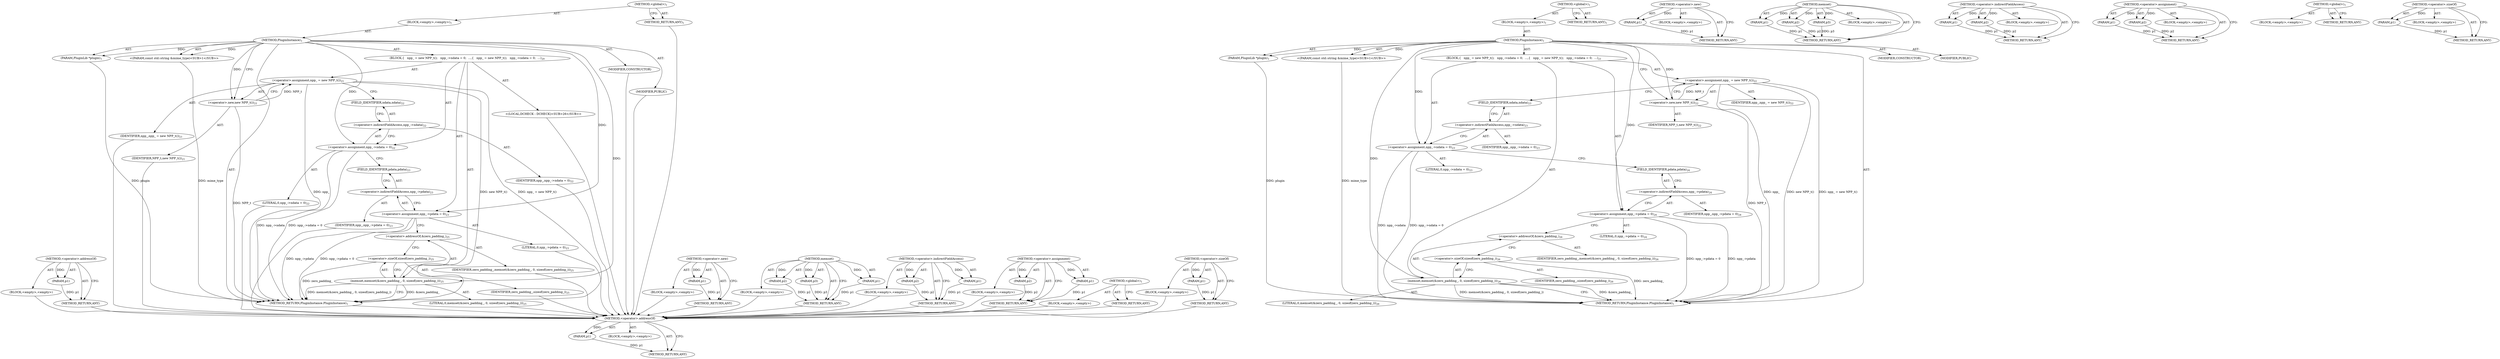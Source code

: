 digraph "&lt;operator&gt;.sizeOf" {
vulnerable_84 [label=<(METHOD,&lt;operator&gt;.addressOf)>];
vulnerable_85 [label=<(PARAM,p1)>];
vulnerable_86 [label=<(BLOCK,&lt;empty&gt;,&lt;empty&gt;)>];
vulnerable_87 [label=<(METHOD_RETURN,ANY)>];
vulnerable_6 [label=<(METHOD,&lt;global&gt;)<SUB>1</SUB>>];
vulnerable_7 [label=<(BLOCK,&lt;empty&gt;,&lt;empty&gt;)<SUB>1</SUB>>];
vulnerable_8 [label=<(METHOD,PluginInstance)<SUB>1</SUB>>];
vulnerable_9 [label=<(PARAM,PluginLib *plugin)<SUB>1</SUB>>];
vulnerable_10 [label="<(PARAM,const std::string &amp;mime_type)<SUB>1</SUB>>"];
vulnerable_11 [label=<(BLOCK,{
   npp_ = new NPP_t();
   npp_-&gt;ndata = 0;
  ...,{
   npp_ = new NPP_t();
   npp_-&gt;ndata = 0;
  ...)<SUB>20</SUB>>];
vulnerable_12 [label=<(&lt;operator&gt;.assignment,npp_ = new NPP_t())<SUB>21</SUB>>];
vulnerable_13 [label=<(IDENTIFIER,npp_,npp_ = new NPP_t())<SUB>21</SUB>>];
vulnerable_14 [label=<(&lt;operator&gt;.new,new NPP_t())<SUB>21</SUB>>];
vulnerable_15 [label=<(IDENTIFIER,NPP_t,new NPP_t())<SUB>21</SUB>>];
vulnerable_16 [label=<(&lt;operator&gt;.assignment,npp_-&gt;ndata = 0)<SUB>22</SUB>>];
vulnerable_17 [label=<(&lt;operator&gt;.indirectFieldAccess,npp_-&gt;ndata)<SUB>22</SUB>>];
vulnerable_18 [label=<(IDENTIFIER,npp_,npp_-&gt;ndata = 0)<SUB>22</SUB>>];
vulnerable_19 [label=<(FIELD_IDENTIFIER,ndata,ndata)<SUB>22</SUB>>];
vulnerable_20 [label=<(LITERAL,0,npp_-&gt;ndata = 0)<SUB>22</SUB>>];
vulnerable_21 [label=<(&lt;operator&gt;.assignment,npp_-&gt;pdata = 0)<SUB>23</SUB>>];
vulnerable_22 [label=<(&lt;operator&gt;.indirectFieldAccess,npp_-&gt;pdata)<SUB>23</SUB>>];
vulnerable_23 [label=<(IDENTIFIER,npp_,npp_-&gt;pdata = 0)<SUB>23</SUB>>];
vulnerable_24 [label=<(FIELD_IDENTIFIER,pdata,pdata)<SUB>23</SUB>>];
vulnerable_25 [label=<(LITERAL,0,npp_-&gt;pdata = 0)<SUB>23</SUB>>];
vulnerable_26 [label=<(memset,memset(&amp;zero_padding_, 0, sizeof(zero_padding_)))<SUB>25</SUB>>];
vulnerable_27 [label=<(&lt;operator&gt;.addressOf,&amp;zero_padding_)<SUB>25</SUB>>];
vulnerable_28 [label=<(IDENTIFIER,zero_padding_,memset(&amp;zero_padding_, 0, sizeof(zero_padding_)))<SUB>25</SUB>>];
vulnerable_29 [label=<(LITERAL,0,memset(&amp;zero_padding_, 0, sizeof(zero_padding_)))<SUB>25</SUB>>];
vulnerable_30 [label=<(&lt;operator&gt;.sizeOf,sizeof(zero_padding_))<SUB>25</SUB>>];
vulnerable_31 [label=<(IDENTIFIER,zero_padding_,sizeof(zero_padding_))<SUB>25</SUB>>];
vulnerable_32 [label="<(LOCAL,DCHECK : DCHECK)<SUB>26</SUB>>"];
vulnerable_33 [label=<(MODIFIER,CONSTRUCTOR)>];
vulnerable_34 [label=<(MODIFIER,PUBLIC)>];
vulnerable_35 [label=<(METHOD_RETURN,PluginInstance.PluginInstance)<SUB>1</SUB>>];
vulnerable_37 [label=<(METHOD_RETURN,ANY)<SUB>1</SUB>>];
vulnerable_69 [label=<(METHOD,&lt;operator&gt;.new)>];
vulnerable_70 [label=<(PARAM,p1)>];
vulnerable_71 [label=<(BLOCK,&lt;empty&gt;,&lt;empty&gt;)>];
vulnerable_72 [label=<(METHOD_RETURN,ANY)>];
vulnerable_78 [label=<(METHOD,memset)>];
vulnerable_79 [label=<(PARAM,p1)>];
vulnerable_80 [label=<(PARAM,p2)>];
vulnerable_81 [label=<(PARAM,p3)>];
vulnerable_82 [label=<(BLOCK,&lt;empty&gt;,&lt;empty&gt;)>];
vulnerable_83 [label=<(METHOD_RETURN,ANY)>];
vulnerable_73 [label=<(METHOD,&lt;operator&gt;.indirectFieldAccess)>];
vulnerable_74 [label=<(PARAM,p1)>];
vulnerable_75 [label=<(PARAM,p2)>];
vulnerable_76 [label=<(BLOCK,&lt;empty&gt;,&lt;empty&gt;)>];
vulnerable_77 [label=<(METHOD_RETURN,ANY)>];
vulnerable_64 [label=<(METHOD,&lt;operator&gt;.assignment)>];
vulnerable_65 [label=<(PARAM,p1)>];
vulnerable_66 [label=<(PARAM,p2)>];
vulnerable_67 [label=<(BLOCK,&lt;empty&gt;,&lt;empty&gt;)>];
vulnerable_68 [label=<(METHOD_RETURN,ANY)>];
vulnerable_58 [label=<(METHOD,&lt;global&gt;)<SUB>1</SUB>>];
vulnerable_59 [label=<(BLOCK,&lt;empty&gt;,&lt;empty&gt;)>];
vulnerable_60 [label=<(METHOD_RETURN,ANY)>];
vulnerable_88 [label=<(METHOD,&lt;operator&gt;.sizeOf)>];
vulnerable_89 [label=<(PARAM,p1)>];
vulnerable_90 [label=<(BLOCK,&lt;empty&gt;,&lt;empty&gt;)>];
vulnerable_91 [label=<(METHOD_RETURN,ANY)>];
fixed_81 [label=<(METHOD,&lt;operator&gt;.addressOf)>];
fixed_82 [label=<(PARAM,p1)>];
fixed_83 [label=<(BLOCK,&lt;empty&gt;,&lt;empty&gt;)>];
fixed_84 [label=<(METHOD_RETURN,ANY)>];
fixed_6 [label=<(METHOD,&lt;global&gt;)<SUB>1</SUB>>];
fixed_7 [label=<(BLOCK,&lt;empty&gt;,&lt;empty&gt;)<SUB>1</SUB>>];
fixed_8 [label=<(METHOD,PluginInstance)<SUB>1</SUB>>];
fixed_9 [label=<(PARAM,PluginLib *plugin)<SUB>1</SUB>>];
fixed_10 [label="<(PARAM,const std::string &amp;mime_type)<SUB>1</SUB>>"];
fixed_11 [label=<(BLOCK,{
   npp_ = new NPP_t();
   npp_-&gt;ndata = 0;
  ...,{
   npp_ = new NPP_t();
   npp_-&gt;ndata = 0;
  ...)<SUB>21</SUB>>];
fixed_12 [label=<(&lt;operator&gt;.assignment,npp_ = new NPP_t())<SUB>22</SUB>>];
fixed_13 [label=<(IDENTIFIER,npp_,npp_ = new NPP_t())<SUB>22</SUB>>];
fixed_14 [label=<(&lt;operator&gt;.new,new NPP_t())<SUB>22</SUB>>];
fixed_15 [label=<(IDENTIFIER,NPP_t,new NPP_t())<SUB>22</SUB>>];
fixed_16 [label=<(&lt;operator&gt;.assignment,npp_-&gt;ndata = 0)<SUB>23</SUB>>];
fixed_17 [label=<(&lt;operator&gt;.indirectFieldAccess,npp_-&gt;ndata)<SUB>23</SUB>>];
fixed_18 [label=<(IDENTIFIER,npp_,npp_-&gt;ndata = 0)<SUB>23</SUB>>];
fixed_19 [label=<(FIELD_IDENTIFIER,ndata,ndata)<SUB>23</SUB>>];
fixed_20 [label=<(LITERAL,0,npp_-&gt;ndata = 0)<SUB>23</SUB>>];
fixed_21 [label=<(&lt;operator&gt;.assignment,npp_-&gt;pdata = 0)<SUB>24</SUB>>];
fixed_22 [label=<(&lt;operator&gt;.indirectFieldAccess,npp_-&gt;pdata)<SUB>24</SUB>>];
fixed_23 [label=<(IDENTIFIER,npp_,npp_-&gt;pdata = 0)<SUB>24</SUB>>];
fixed_24 [label=<(FIELD_IDENTIFIER,pdata,pdata)<SUB>24</SUB>>];
fixed_25 [label=<(LITERAL,0,npp_-&gt;pdata = 0)<SUB>24</SUB>>];
fixed_26 [label=<(memset,memset(&amp;zero_padding_, 0, sizeof(zero_padding_)))<SUB>26</SUB>>];
fixed_27 [label=<(&lt;operator&gt;.addressOf,&amp;zero_padding_)<SUB>26</SUB>>];
fixed_28 [label=<(IDENTIFIER,zero_padding_,memset(&amp;zero_padding_, 0, sizeof(zero_padding_)))<SUB>26</SUB>>];
fixed_29 [label=<(LITERAL,0,memset(&amp;zero_padding_, 0, sizeof(zero_padding_)))<SUB>26</SUB>>];
fixed_30 [label=<(&lt;operator&gt;.sizeOf,sizeof(zero_padding_))<SUB>26</SUB>>];
fixed_31 [label=<(IDENTIFIER,zero_padding_,sizeof(zero_padding_))<SUB>26</SUB>>];
fixed_32 [label=<(MODIFIER,CONSTRUCTOR)>];
fixed_33 [label=<(MODIFIER,PUBLIC)>];
fixed_34 [label=<(METHOD_RETURN,PluginInstance.PluginInstance)<SUB>1</SUB>>];
fixed_36 [label=<(METHOD_RETURN,ANY)<SUB>1</SUB>>];
fixed_66 [label=<(METHOD,&lt;operator&gt;.new)>];
fixed_67 [label=<(PARAM,p1)>];
fixed_68 [label=<(BLOCK,&lt;empty&gt;,&lt;empty&gt;)>];
fixed_69 [label=<(METHOD_RETURN,ANY)>];
fixed_75 [label=<(METHOD,memset)>];
fixed_76 [label=<(PARAM,p1)>];
fixed_77 [label=<(PARAM,p2)>];
fixed_78 [label=<(PARAM,p3)>];
fixed_79 [label=<(BLOCK,&lt;empty&gt;,&lt;empty&gt;)>];
fixed_80 [label=<(METHOD_RETURN,ANY)>];
fixed_70 [label=<(METHOD,&lt;operator&gt;.indirectFieldAccess)>];
fixed_71 [label=<(PARAM,p1)>];
fixed_72 [label=<(PARAM,p2)>];
fixed_73 [label=<(BLOCK,&lt;empty&gt;,&lt;empty&gt;)>];
fixed_74 [label=<(METHOD_RETURN,ANY)>];
fixed_61 [label=<(METHOD,&lt;operator&gt;.assignment)>];
fixed_62 [label=<(PARAM,p1)>];
fixed_63 [label=<(PARAM,p2)>];
fixed_64 [label=<(BLOCK,&lt;empty&gt;,&lt;empty&gt;)>];
fixed_65 [label=<(METHOD_RETURN,ANY)>];
fixed_55 [label=<(METHOD,&lt;global&gt;)<SUB>1</SUB>>];
fixed_56 [label=<(BLOCK,&lt;empty&gt;,&lt;empty&gt;)>];
fixed_57 [label=<(METHOD_RETURN,ANY)>];
fixed_85 [label=<(METHOD,&lt;operator&gt;.sizeOf)>];
fixed_86 [label=<(PARAM,p1)>];
fixed_87 [label=<(BLOCK,&lt;empty&gt;,&lt;empty&gt;)>];
fixed_88 [label=<(METHOD_RETURN,ANY)>];
vulnerable_84 -> vulnerable_85  [key=0, label="AST: "];
vulnerable_84 -> vulnerable_85  [key=1, label="DDG: "];
vulnerable_84 -> vulnerable_86  [key=0, label="AST: "];
vulnerable_84 -> vulnerable_87  [key=0, label="AST: "];
vulnerable_84 -> vulnerable_87  [key=1, label="CFG: "];
vulnerable_85 -> vulnerable_87  [key=0, label="DDG: p1"];
vulnerable_86 -> fixed_81  [key=0];
vulnerable_87 -> fixed_81  [key=0];
vulnerable_6 -> vulnerable_7  [key=0, label="AST: "];
vulnerable_6 -> vulnerable_37  [key=0, label="AST: "];
vulnerable_6 -> vulnerable_37  [key=1, label="CFG: "];
vulnerable_7 -> vulnerable_8  [key=0, label="AST: "];
vulnerable_8 -> vulnerable_9  [key=0, label="AST: "];
vulnerable_8 -> vulnerable_9  [key=1, label="DDG: "];
vulnerable_8 -> vulnerable_10  [key=0, label="AST: "];
vulnerable_8 -> vulnerable_10  [key=1, label="DDG: "];
vulnerable_8 -> vulnerable_11  [key=0, label="AST: "];
vulnerable_8 -> vulnerable_33  [key=0, label="AST: "];
vulnerable_8 -> vulnerable_34  [key=0, label="AST: "];
vulnerable_8 -> vulnerable_35  [key=0, label="AST: "];
vulnerable_8 -> vulnerable_14  [key=0, label="CFG: "];
vulnerable_8 -> vulnerable_14  [key=1, label="DDG: "];
vulnerable_8 -> vulnerable_16  [key=0, label="DDG: "];
vulnerable_8 -> vulnerable_21  [key=0, label="DDG: "];
vulnerable_8 -> vulnerable_26  [key=0, label="DDG: "];
vulnerable_9 -> vulnerable_35  [key=0, label="DDG: plugin"];
vulnerable_10 -> vulnerable_35  [key=0, label="DDG: mime_type"];
vulnerable_11 -> vulnerable_12  [key=0, label="AST: "];
vulnerable_11 -> vulnerable_16  [key=0, label="AST: "];
vulnerable_11 -> vulnerable_21  [key=0, label="AST: "];
vulnerable_11 -> vulnerable_26  [key=0, label="AST: "];
vulnerable_11 -> vulnerable_32  [key=0, label="AST: "];
vulnerable_12 -> vulnerable_13  [key=0, label="AST: "];
vulnerable_12 -> vulnerable_14  [key=0, label="AST: "];
vulnerable_12 -> vulnerable_19  [key=0, label="CFG: "];
vulnerable_12 -> vulnerable_35  [key=0, label="DDG: npp_"];
vulnerable_12 -> vulnerable_35  [key=1, label="DDG: new NPP_t()"];
vulnerable_12 -> vulnerable_35  [key=2, label="DDG: npp_ = new NPP_t()"];
vulnerable_13 -> fixed_81  [key=0];
vulnerable_14 -> vulnerable_15  [key=0, label="AST: "];
vulnerable_14 -> vulnerable_12  [key=0, label="CFG: "];
vulnerable_14 -> vulnerable_12  [key=1, label="DDG: NPP_t"];
vulnerable_14 -> vulnerable_35  [key=0, label="DDG: NPP_t"];
vulnerable_15 -> fixed_81  [key=0];
vulnerable_16 -> vulnerable_17  [key=0, label="AST: "];
vulnerable_16 -> vulnerable_20  [key=0, label="AST: "];
vulnerable_16 -> vulnerable_24  [key=0, label="CFG: "];
vulnerable_16 -> vulnerable_35  [key=0, label="DDG: npp_-&gt;ndata"];
vulnerable_16 -> vulnerable_35  [key=1, label="DDG: npp_-&gt;ndata = 0"];
vulnerable_17 -> vulnerable_18  [key=0, label="AST: "];
vulnerable_17 -> vulnerable_19  [key=0, label="AST: "];
vulnerable_17 -> vulnerable_16  [key=0, label="CFG: "];
vulnerable_18 -> fixed_81  [key=0];
vulnerable_19 -> vulnerable_17  [key=0, label="CFG: "];
vulnerable_20 -> fixed_81  [key=0];
vulnerable_21 -> vulnerable_22  [key=0, label="AST: "];
vulnerable_21 -> vulnerable_25  [key=0, label="AST: "];
vulnerable_21 -> vulnerable_27  [key=0, label="CFG: "];
vulnerable_21 -> vulnerable_35  [key=0, label="DDG: npp_-&gt;pdata"];
vulnerable_21 -> vulnerable_35  [key=1, label="DDG: npp_-&gt;pdata = 0"];
vulnerable_22 -> vulnerable_23  [key=0, label="AST: "];
vulnerable_22 -> vulnerable_24  [key=0, label="AST: "];
vulnerable_22 -> vulnerable_21  [key=0, label="CFG: "];
vulnerable_23 -> fixed_81  [key=0];
vulnerable_24 -> vulnerable_22  [key=0, label="CFG: "];
vulnerable_25 -> fixed_81  [key=0];
vulnerable_26 -> vulnerable_27  [key=0, label="AST: "];
vulnerable_26 -> vulnerable_29  [key=0, label="AST: "];
vulnerable_26 -> vulnerable_30  [key=0, label="AST: "];
vulnerable_26 -> vulnerable_35  [key=0, label="CFG: "];
vulnerable_26 -> vulnerable_35  [key=1, label="DDG: &amp;zero_padding_"];
vulnerable_26 -> vulnerable_35  [key=2, label="DDG: memset(&amp;zero_padding_, 0, sizeof(zero_padding_))"];
vulnerable_27 -> vulnerable_28  [key=0, label="AST: "];
vulnerable_27 -> vulnerable_30  [key=0, label="CFG: "];
vulnerable_28 -> fixed_81  [key=0];
vulnerable_29 -> fixed_81  [key=0];
vulnerable_30 -> vulnerable_31  [key=0, label="AST: "];
vulnerable_30 -> vulnerable_26  [key=0, label="CFG: "];
vulnerable_30 -> vulnerable_35  [key=0, label="DDG: zero_padding_"];
vulnerable_31 -> fixed_81  [key=0];
vulnerable_32 -> fixed_81  [key=0];
vulnerable_33 -> fixed_81  [key=0];
vulnerable_34 -> fixed_81  [key=0];
vulnerable_35 -> fixed_81  [key=0];
vulnerable_37 -> fixed_81  [key=0];
vulnerable_69 -> vulnerable_70  [key=0, label="AST: "];
vulnerable_69 -> vulnerable_70  [key=1, label="DDG: "];
vulnerable_69 -> vulnerable_71  [key=0, label="AST: "];
vulnerable_69 -> vulnerable_72  [key=0, label="AST: "];
vulnerable_69 -> vulnerable_72  [key=1, label="CFG: "];
vulnerable_70 -> vulnerable_72  [key=0, label="DDG: p1"];
vulnerable_71 -> fixed_81  [key=0];
vulnerable_72 -> fixed_81  [key=0];
vulnerable_78 -> vulnerable_79  [key=0, label="AST: "];
vulnerable_78 -> vulnerable_79  [key=1, label="DDG: "];
vulnerable_78 -> vulnerable_82  [key=0, label="AST: "];
vulnerable_78 -> vulnerable_80  [key=0, label="AST: "];
vulnerable_78 -> vulnerable_80  [key=1, label="DDG: "];
vulnerable_78 -> vulnerable_83  [key=0, label="AST: "];
vulnerable_78 -> vulnerable_83  [key=1, label="CFG: "];
vulnerable_78 -> vulnerable_81  [key=0, label="AST: "];
vulnerable_78 -> vulnerable_81  [key=1, label="DDG: "];
vulnerable_79 -> vulnerable_83  [key=0, label="DDG: p1"];
vulnerable_80 -> vulnerable_83  [key=0, label="DDG: p2"];
vulnerable_81 -> vulnerable_83  [key=0, label="DDG: p3"];
vulnerable_82 -> fixed_81  [key=0];
vulnerable_83 -> fixed_81  [key=0];
vulnerable_73 -> vulnerable_74  [key=0, label="AST: "];
vulnerable_73 -> vulnerable_74  [key=1, label="DDG: "];
vulnerable_73 -> vulnerable_76  [key=0, label="AST: "];
vulnerable_73 -> vulnerable_75  [key=0, label="AST: "];
vulnerable_73 -> vulnerable_75  [key=1, label="DDG: "];
vulnerable_73 -> vulnerable_77  [key=0, label="AST: "];
vulnerable_73 -> vulnerable_77  [key=1, label="CFG: "];
vulnerable_74 -> vulnerable_77  [key=0, label="DDG: p1"];
vulnerable_75 -> vulnerable_77  [key=0, label="DDG: p2"];
vulnerable_76 -> fixed_81  [key=0];
vulnerable_77 -> fixed_81  [key=0];
vulnerable_64 -> vulnerable_65  [key=0, label="AST: "];
vulnerable_64 -> vulnerable_65  [key=1, label="DDG: "];
vulnerable_64 -> vulnerable_67  [key=0, label="AST: "];
vulnerable_64 -> vulnerable_66  [key=0, label="AST: "];
vulnerable_64 -> vulnerable_66  [key=1, label="DDG: "];
vulnerable_64 -> vulnerable_68  [key=0, label="AST: "];
vulnerable_64 -> vulnerable_68  [key=1, label="CFG: "];
vulnerable_65 -> vulnerable_68  [key=0, label="DDG: p1"];
vulnerable_66 -> vulnerable_68  [key=0, label="DDG: p2"];
vulnerable_67 -> fixed_81  [key=0];
vulnerable_68 -> fixed_81  [key=0];
vulnerable_58 -> vulnerable_59  [key=0, label="AST: "];
vulnerable_58 -> vulnerable_60  [key=0, label="AST: "];
vulnerable_58 -> vulnerable_60  [key=1, label="CFG: "];
vulnerable_59 -> fixed_81  [key=0];
vulnerable_60 -> fixed_81  [key=0];
vulnerable_88 -> vulnerable_89  [key=0, label="AST: "];
vulnerable_88 -> vulnerable_89  [key=1, label="DDG: "];
vulnerable_88 -> vulnerable_90  [key=0, label="AST: "];
vulnerable_88 -> vulnerable_91  [key=0, label="AST: "];
vulnerable_88 -> vulnerable_91  [key=1, label="CFG: "];
vulnerable_89 -> vulnerable_91  [key=0, label="DDG: p1"];
vulnerable_90 -> fixed_81  [key=0];
vulnerable_91 -> fixed_81  [key=0];
fixed_81 -> fixed_82  [key=0, label="AST: "];
fixed_81 -> fixed_82  [key=1, label="DDG: "];
fixed_81 -> fixed_83  [key=0, label="AST: "];
fixed_81 -> fixed_84  [key=0, label="AST: "];
fixed_81 -> fixed_84  [key=1, label="CFG: "];
fixed_82 -> fixed_84  [key=0, label="DDG: p1"];
fixed_6 -> fixed_7  [key=0, label="AST: "];
fixed_6 -> fixed_36  [key=0, label="AST: "];
fixed_6 -> fixed_36  [key=1, label="CFG: "];
fixed_7 -> fixed_8  [key=0, label="AST: "];
fixed_8 -> fixed_9  [key=0, label="AST: "];
fixed_8 -> fixed_9  [key=1, label="DDG: "];
fixed_8 -> fixed_10  [key=0, label="AST: "];
fixed_8 -> fixed_10  [key=1, label="DDG: "];
fixed_8 -> fixed_11  [key=0, label="AST: "];
fixed_8 -> fixed_32  [key=0, label="AST: "];
fixed_8 -> fixed_33  [key=0, label="AST: "];
fixed_8 -> fixed_34  [key=0, label="AST: "];
fixed_8 -> fixed_14  [key=0, label="CFG: "];
fixed_8 -> fixed_14  [key=1, label="DDG: "];
fixed_8 -> fixed_16  [key=0, label="DDG: "];
fixed_8 -> fixed_21  [key=0, label="DDG: "];
fixed_8 -> fixed_26  [key=0, label="DDG: "];
fixed_9 -> fixed_34  [key=0, label="DDG: plugin"];
fixed_10 -> fixed_34  [key=0, label="DDG: mime_type"];
fixed_11 -> fixed_12  [key=0, label="AST: "];
fixed_11 -> fixed_16  [key=0, label="AST: "];
fixed_11 -> fixed_21  [key=0, label="AST: "];
fixed_11 -> fixed_26  [key=0, label="AST: "];
fixed_12 -> fixed_13  [key=0, label="AST: "];
fixed_12 -> fixed_14  [key=0, label="AST: "];
fixed_12 -> fixed_19  [key=0, label="CFG: "];
fixed_12 -> fixed_34  [key=0, label="DDG: npp_"];
fixed_12 -> fixed_34  [key=1, label="DDG: new NPP_t()"];
fixed_12 -> fixed_34  [key=2, label="DDG: npp_ = new NPP_t()"];
fixed_14 -> fixed_15  [key=0, label="AST: "];
fixed_14 -> fixed_12  [key=0, label="CFG: "];
fixed_14 -> fixed_12  [key=1, label="DDG: NPP_t"];
fixed_14 -> fixed_34  [key=0, label="DDG: NPP_t"];
fixed_16 -> fixed_17  [key=0, label="AST: "];
fixed_16 -> fixed_20  [key=0, label="AST: "];
fixed_16 -> fixed_24  [key=0, label="CFG: "];
fixed_16 -> fixed_34  [key=0, label="DDG: npp_-&gt;ndata"];
fixed_16 -> fixed_34  [key=1, label="DDG: npp_-&gt;ndata = 0"];
fixed_17 -> fixed_18  [key=0, label="AST: "];
fixed_17 -> fixed_19  [key=0, label="AST: "];
fixed_17 -> fixed_16  [key=0, label="CFG: "];
fixed_19 -> fixed_17  [key=0, label="CFG: "];
fixed_21 -> fixed_22  [key=0, label="AST: "];
fixed_21 -> fixed_25  [key=0, label="AST: "];
fixed_21 -> fixed_27  [key=0, label="CFG: "];
fixed_21 -> fixed_34  [key=0, label="DDG: npp_-&gt;pdata"];
fixed_21 -> fixed_34  [key=1, label="DDG: npp_-&gt;pdata = 0"];
fixed_22 -> fixed_23  [key=0, label="AST: "];
fixed_22 -> fixed_24  [key=0, label="AST: "];
fixed_22 -> fixed_21  [key=0, label="CFG: "];
fixed_24 -> fixed_22  [key=0, label="CFG: "];
fixed_26 -> fixed_27  [key=0, label="AST: "];
fixed_26 -> fixed_29  [key=0, label="AST: "];
fixed_26 -> fixed_30  [key=0, label="AST: "];
fixed_26 -> fixed_34  [key=0, label="CFG: "];
fixed_26 -> fixed_34  [key=1, label="DDG: &amp;zero_padding_"];
fixed_26 -> fixed_34  [key=2, label="DDG: memset(&amp;zero_padding_, 0, sizeof(zero_padding_))"];
fixed_27 -> fixed_28  [key=0, label="AST: "];
fixed_27 -> fixed_30  [key=0, label="CFG: "];
fixed_30 -> fixed_31  [key=0, label="AST: "];
fixed_30 -> fixed_26  [key=0, label="CFG: "];
fixed_30 -> fixed_34  [key=0, label="DDG: zero_padding_"];
fixed_66 -> fixed_67  [key=0, label="AST: "];
fixed_66 -> fixed_67  [key=1, label="DDG: "];
fixed_66 -> fixed_68  [key=0, label="AST: "];
fixed_66 -> fixed_69  [key=0, label="AST: "];
fixed_66 -> fixed_69  [key=1, label="CFG: "];
fixed_67 -> fixed_69  [key=0, label="DDG: p1"];
fixed_75 -> fixed_76  [key=0, label="AST: "];
fixed_75 -> fixed_76  [key=1, label="DDG: "];
fixed_75 -> fixed_79  [key=0, label="AST: "];
fixed_75 -> fixed_77  [key=0, label="AST: "];
fixed_75 -> fixed_77  [key=1, label="DDG: "];
fixed_75 -> fixed_80  [key=0, label="AST: "];
fixed_75 -> fixed_80  [key=1, label="CFG: "];
fixed_75 -> fixed_78  [key=0, label="AST: "];
fixed_75 -> fixed_78  [key=1, label="DDG: "];
fixed_76 -> fixed_80  [key=0, label="DDG: p1"];
fixed_77 -> fixed_80  [key=0, label="DDG: p2"];
fixed_78 -> fixed_80  [key=0, label="DDG: p3"];
fixed_70 -> fixed_71  [key=0, label="AST: "];
fixed_70 -> fixed_71  [key=1, label="DDG: "];
fixed_70 -> fixed_73  [key=0, label="AST: "];
fixed_70 -> fixed_72  [key=0, label="AST: "];
fixed_70 -> fixed_72  [key=1, label="DDG: "];
fixed_70 -> fixed_74  [key=0, label="AST: "];
fixed_70 -> fixed_74  [key=1, label="CFG: "];
fixed_71 -> fixed_74  [key=0, label="DDG: p1"];
fixed_72 -> fixed_74  [key=0, label="DDG: p2"];
fixed_61 -> fixed_62  [key=0, label="AST: "];
fixed_61 -> fixed_62  [key=1, label="DDG: "];
fixed_61 -> fixed_64  [key=0, label="AST: "];
fixed_61 -> fixed_63  [key=0, label="AST: "];
fixed_61 -> fixed_63  [key=1, label="DDG: "];
fixed_61 -> fixed_65  [key=0, label="AST: "];
fixed_61 -> fixed_65  [key=1, label="CFG: "];
fixed_62 -> fixed_65  [key=0, label="DDG: p1"];
fixed_63 -> fixed_65  [key=0, label="DDG: p2"];
fixed_55 -> fixed_56  [key=0, label="AST: "];
fixed_55 -> fixed_57  [key=0, label="AST: "];
fixed_55 -> fixed_57  [key=1, label="CFG: "];
fixed_85 -> fixed_86  [key=0, label="AST: "];
fixed_85 -> fixed_86  [key=1, label="DDG: "];
fixed_85 -> fixed_87  [key=0, label="AST: "];
fixed_85 -> fixed_88  [key=0, label="AST: "];
fixed_85 -> fixed_88  [key=1, label="CFG: "];
fixed_86 -> fixed_88  [key=0, label="DDG: p1"];
}

